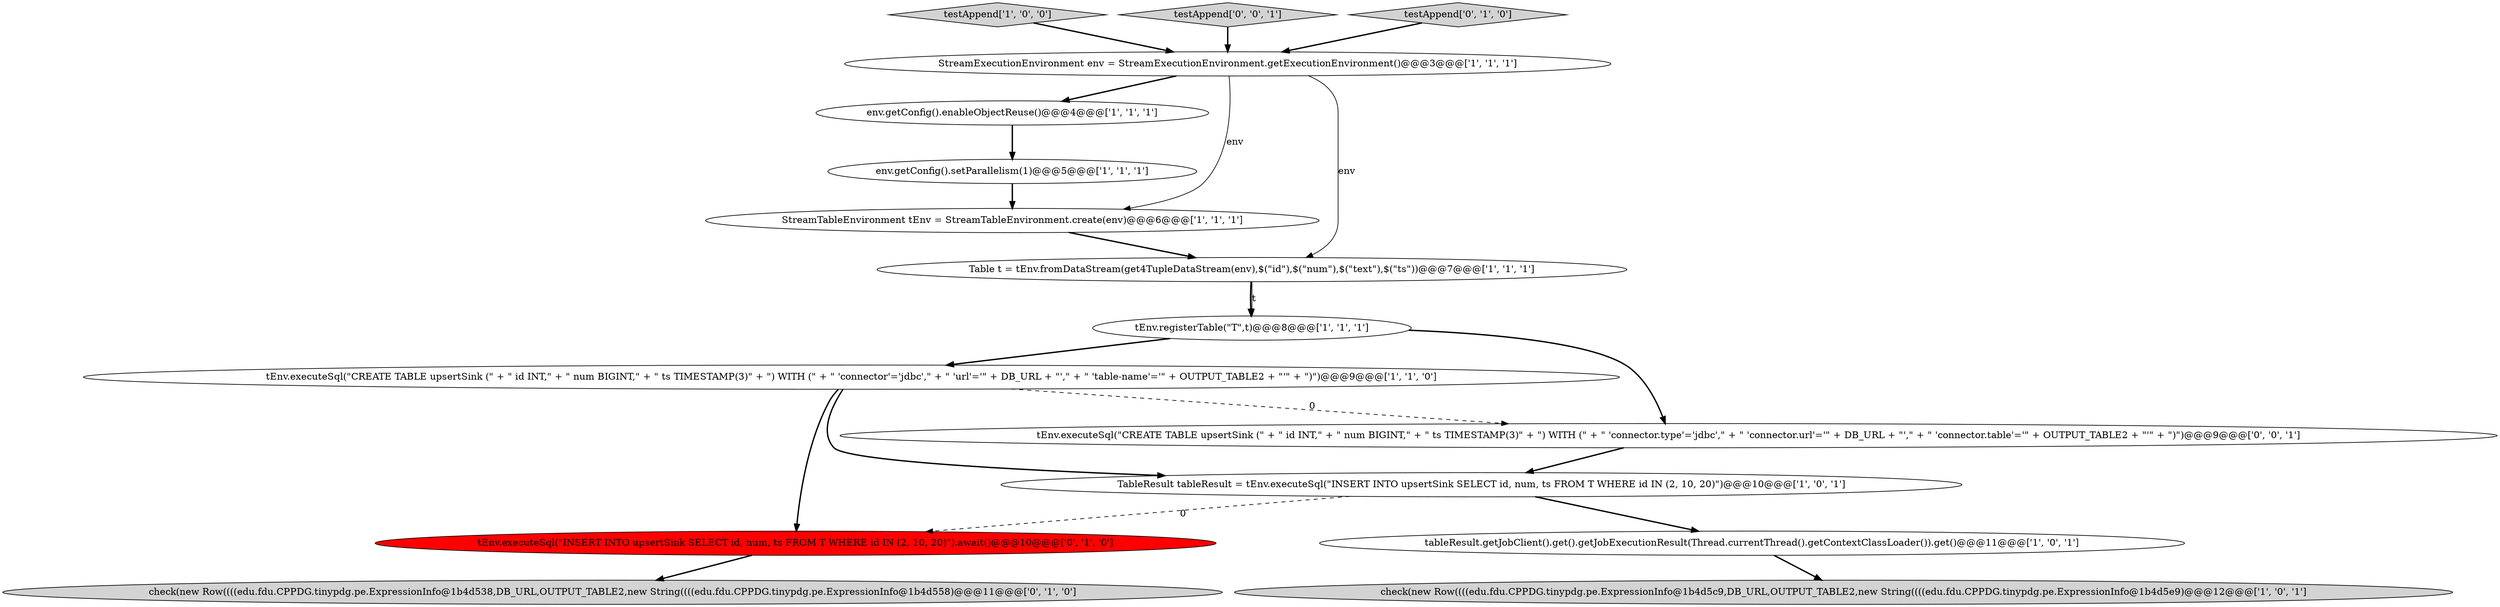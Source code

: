 digraph {
9 [style = filled, label = "env.getConfig().enableObjectReuse()@@@4@@@['1', '1', '1']", fillcolor = white, shape = ellipse image = "AAA0AAABBB1BBB"];
2 [style = filled, label = "Table t = tEnv.fromDataStream(get4TupleDataStream(env),$(\"id\"),$(\"num\"),$(\"text\"),$(\"ts\"))@@@7@@@['1', '1', '1']", fillcolor = white, shape = ellipse image = "AAA0AAABBB1BBB"];
14 [style = filled, label = "tEnv.executeSql(\"CREATE TABLE upsertSink (\" + \" id INT,\" + \" num BIGINT,\" + \" ts TIMESTAMP(3)\" + \") WITH (\" + \" 'connector.type'='jdbc',\" + \" 'connector.url'='\" + DB_URL + \"',\" + \" 'connector.table'='\" + OUTPUT_TABLE2 + \"'\" + \")\")@@@9@@@['0', '0', '1']", fillcolor = white, shape = ellipse image = "AAA0AAABBB3BBB"];
5 [style = filled, label = "env.getConfig().setParallelism(1)@@@5@@@['1', '1', '1']", fillcolor = white, shape = ellipse image = "AAA0AAABBB1BBB"];
10 [style = filled, label = "tableResult.getJobClient().get().getJobExecutionResult(Thread.currentThread().getContextClassLoader()).get()@@@11@@@['1', '0', '1']", fillcolor = white, shape = ellipse image = "AAA0AAABBB1BBB"];
7 [style = filled, label = "testAppend['1', '0', '0']", fillcolor = lightgray, shape = diamond image = "AAA0AAABBB1BBB"];
15 [style = filled, label = "testAppend['0', '0', '1']", fillcolor = lightgray, shape = diamond image = "AAA0AAABBB3BBB"];
11 [style = filled, label = "tEnv.executeSql(\"INSERT INTO upsertSink SELECT id, num, ts FROM T WHERE id IN (2, 10, 20)\").await()@@@10@@@['0', '1', '0']", fillcolor = red, shape = ellipse image = "AAA1AAABBB2BBB"];
13 [style = filled, label = "testAppend['0', '1', '0']", fillcolor = lightgray, shape = diamond image = "AAA0AAABBB2BBB"];
3 [style = filled, label = "check(new Row((((edu.fdu.CPPDG.tinypdg.pe.ExpressionInfo@1b4d5c9,DB_URL,OUTPUT_TABLE2,new String((((edu.fdu.CPPDG.tinypdg.pe.ExpressionInfo@1b4d5e9)@@@12@@@['1', '0', '1']", fillcolor = lightgray, shape = ellipse image = "AAA0AAABBB1BBB"];
12 [style = filled, label = "check(new Row((((edu.fdu.CPPDG.tinypdg.pe.ExpressionInfo@1b4d538,DB_URL,OUTPUT_TABLE2,new String((((edu.fdu.CPPDG.tinypdg.pe.ExpressionInfo@1b4d558)@@@11@@@['0', '1', '0']", fillcolor = lightgray, shape = ellipse image = "AAA0AAABBB2BBB"];
4 [style = filled, label = "StreamTableEnvironment tEnv = StreamTableEnvironment.create(env)@@@6@@@['1', '1', '1']", fillcolor = white, shape = ellipse image = "AAA0AAABBB1BBB"];
8 [style = filled, label = "tEnv.executeSql(\"CREATE TABLE upsertSink (\" + \" id INT,\" + \" num BIGINT,\" + \" ts TIMESTAMP(3)\" + \") WITH (\" + \" 'connector'='jdbc',\" + \" 'url'='\" + DB_URL + \"',\" + \" 'table-name'='\" + OUTPUT_TABLE2 + \"'\" + \")\")@@@9@@@['1', '1', '0']", fillcolor = white, shape = ellipse image = "AAA0AAABBB1BBB"];
6 [style = filled, label = "TableResult tableResult = tEnv.executeSql(\"INSERT INTO upsertSink SELECT id, num, ts FROM T WHERE id IN (2, 10, 20)\")@@@10@@@['1', '0', '1']", fillcolor = white, shape = ellipse image = "AAA0AAABBB1BBB"];
1 [style = filled, label = "StreamExecutionEnvironment env = StreamExecutionEnvironment.getExecutionEnvironment()@@@3@@@['1', '1', '1']", fillcolor = white, shape = ellipse image = "AAA0AAABBB1BBB"];
0 [style = filled, label = "tEnv.registerTable(\"T\",t)@@@8@@@['1', '1', '1']", fillcolor = white, shape = ellipse image = "AAA0AAABBB1BBB"];
7->1 [style = bold, label=""];
6->11 [style = dashed, label="0"];
10->3 [style = bold, label=""];
8->6 [style = bold, label=""];
11->12 [style = bold, label=""];
4->2 [style = bold, label=""];
1->2 [style = solid, label="env"];
8->14 [style = dashed, label="0"];
1->4 [style = solid, label="env"];
13->1 [style = bold, label=""];
1->9 [style = bold, label=""];
0->14 [style = bold, label=""];
2->0 [style = bold, label=""];
6->10 [style = bold, label=""];
5->4 [style = bold, label=""];
2->0 [style = solid, label="t"];
0->8 [style = bold, label=""];
9->5 [style = bold, label=""];
8->11 [style = bold, label=""];
14->6 [style = bold, label=""];
15->1 [style = bold, label=""];
}
